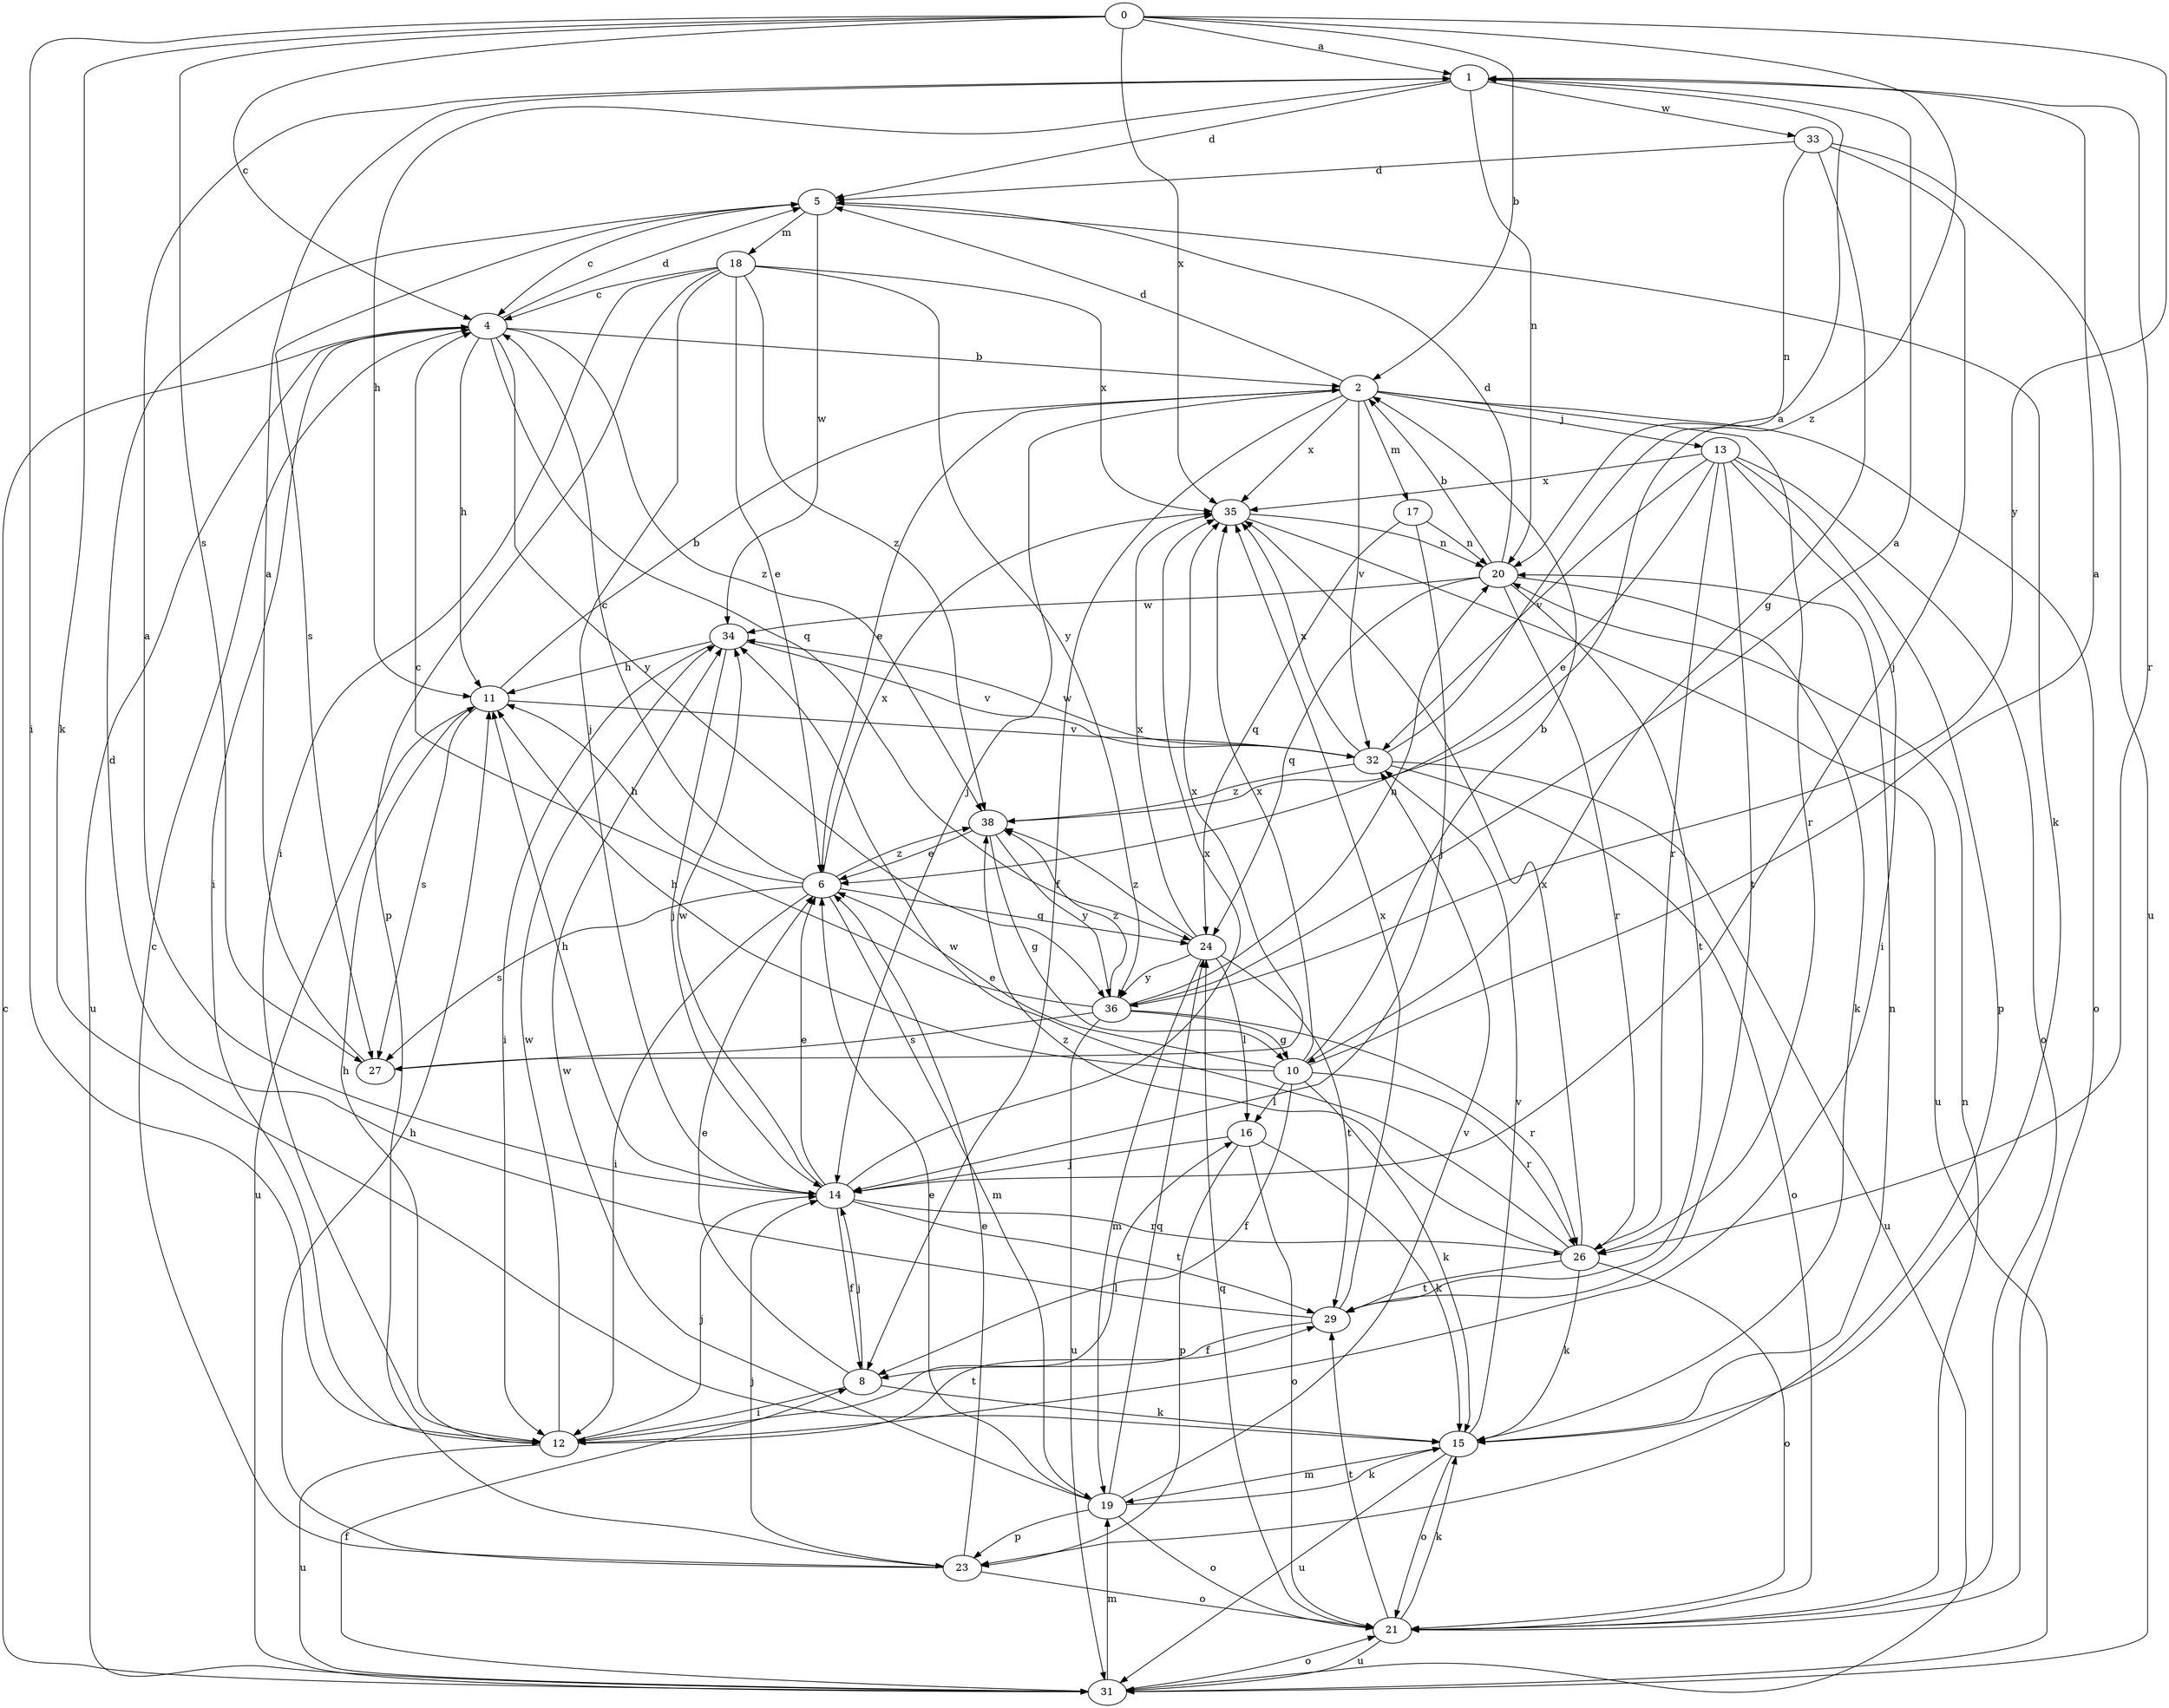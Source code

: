 strict digraph  {
0;
1;
2;
4;
5;
6;
8;
10;
11;
12;
13;
14;
15;
16;
17;
18;
19;
20;
21;
23;
24;
26;
27;
29;
31;
32;
33;
34;
35;
36;
38;
0 -> 1  [label=a];
0 -> 2  [label=b];
0 -> 4  [label=c];
0 -> 12  [label=i];
0 -> 15  [label=k];
0 -> 27  [label=s];
0 -> 35  [label=x];
0 -> 36  [label=y];
0 -> 38  [label=z];
1 -> 5  [label=d];
1 -> 11  [label=h];
1 -> 20  [label=n];
1 -> 26  [label=r];
1 -> 33  [label=w];
2 -> 5  [label=d];
2 -> 6  [label=e];
2 -> 8  [label=f];
2 -> 13  [label=j];
2 -> 14  [label=j];
2 -> 17  [label=m];
2 -> 21  [label=o];
2 -> 26  [label=r];
2 -> 32  [label=v];
2 -> 35  [label=x];
4 -> 2  [label=b];
4 -> 5  [label=d];
4 -> 11  [label=h];
4 -> 12  [label=i];
4 -> 24  [label=q];
4 -> 31  [label=u];
4 -> 36  [label=y];
4 -> 38  [label=z];
5 -> 4  [label=c];
5 -> 15  [label=k];
5 -> 18  [label=m];
5 -> 27  [label=s];
5 -> 34  [label=w];
6 -> 4  [label=c];
6 -> 11  [label=h];
6 -> 12  [label=i];
6 -> 19  [label=m];
6 -> 24  [label=q];
6 -> 27  [label=s];
6 -> 35  [label=x];
6 -> 38  [label=z];
8 -> 6  [label=e];
8 -> 12  [label=i];
8 -> 14  [label=j];
8 -> 15  [label=k];
10 -> 1  [label=a];
10 -> 2  [label=b];
10 -> 6  [label=e];
10 -> 8  [label=f];
10 -> 11  [label=h];
10 -> 15  [label=k];
10 -> 16  [label=l];
10 -> 26  [label=r];
10 -> 35  [label=x];
11 -> 2  [label=b];
11 -> 27  [label=s];
11 -> 31  [label=u];
11 -> 32  [label=v];
12 -> 11  [label=h];
12 -> 14  [label=j];
12 -> 16  [label=l];
12 -> 29  [label=t];
12 -> 31  [label=u];
12 -> 34  [label=w];
13 -> 6  [label=e];
13 -> 12  [label=i];
13 -> 21  [label=o];
13 -> 23  [label=p];
13 -> 26  [label=r];
13 -> 29  [label=t];
13 -> 32  [label=v];
13 -> 35  [label=x];
14 -> 1  [label=a];
14 -> 6  [label=e];
14 -> 8  [label=f];
14 -> 11  [label=h];
14 -> 26  [label=r];
14 -> 29  [label=t];
14 -> 34  [label=w];
14 -> 35  [label=x];
15 -> 19  [label=m];
15 -> 20  [label=n];
15 -> 21  [label=o];
15 -> 31  [label=u];
15 -> 32  [label=v];
16 -> 14  [label=j];
16 -> 15  [label=k];
16 -> 21  [label=o];
16 -> 23  [label=p];
17 -> 14  [label=j];
17 -> 20  [label=n];
17 -> 24  [label=q];
18 -> 4  [label=c];
18 -> 6  [label=e];
18 -> 12  [label=i];
18 -> 14  [label=j];
18 -> 23  [label=p];
18 -> 35  [label=x];
18 -> 36  [label=y];
18 -> 38  [label=z];
19 -> 6  [label=e];
19 -> 15  [label=k];
19 -> 21  [label=o];
19 -> 23  [label=p];
19 -> 24  [label=q];
19 -> 32  [label=v];
19 -> 34  [label=w];
20 -> 2  [label=b];
20 -> 5  [label=d];
20 -> 15  [label=k];
20 -> 24  [label=q];
20 -> 26  [label=r];
20 -> 29  [label=t];
20 -> 34  [label=w];
21 -> 15  [label=k];
21 -> 20  [label=n];
21 -> 24  [label=q];
21 -> 29  [label=t];
21 -> 31  [label=u];
23 -> 4  [label=c];
23 -> 6  [label=e];
23 -> 11  [label=h];
23 -> 14  [label=j];
23 -> 21  [label=o];
24 -> 16  [label=l];
24 -> 19  [label=m];
24 -> 29  [label=t];
24 -> 35  [label=x];
24 -> 36  [label=y];
24 -> 38  [label=z];
26 -> 15  [label=k];
26 -> 21  [label=o];
26 -> 29  [label=t];
26 -> 34  [label=w];
26 -> 35  [label=x];
26 -> 38  [label=z];
27 -> 1  [label=a];
27 -> 35  [label=x];
29 -> 5  [label=d];
29 -> 8  [label=f];
29 -> 35  [label=x];
31 -> 4  [label=c];
31 -> 8  [label=f];
31 -> 19  [label=m];
31 -> 21  [label=o];
32 -> 1  [label=a];
32 -> 21  [label=o];
32 -> 31  [label=u];
32 -> 34  [label=w];
32 -> 35  [label=x];
32 -> 38  [label=z];
33 -> 5  [label=d];
33 -> 10  [label=g];
33 -> 14  [label=j];
33 -> 20  [label=n];
33 -> 31  [label=u];
34 -> 11  [label=h];
34 -> 12  [label=i];
34 -> 14  [label=j];
34 -> 32  [label=v];
35 -> 20  [label=n];
35 -> 31  [label=u];
36 -> 1  [label=a];
36 -> 4  [label=c];
36 -> 10  [label=g];
36 -> 20  [label=n];
36 -> 26  [label=r];
36 -> 27  [label=s];
36 -> 31  [label=u];
36 -> 38  [label=z];
38 -> 6  [label=e];
38 -> 10  [label=g];
38 -> 36  [label=y];
}
